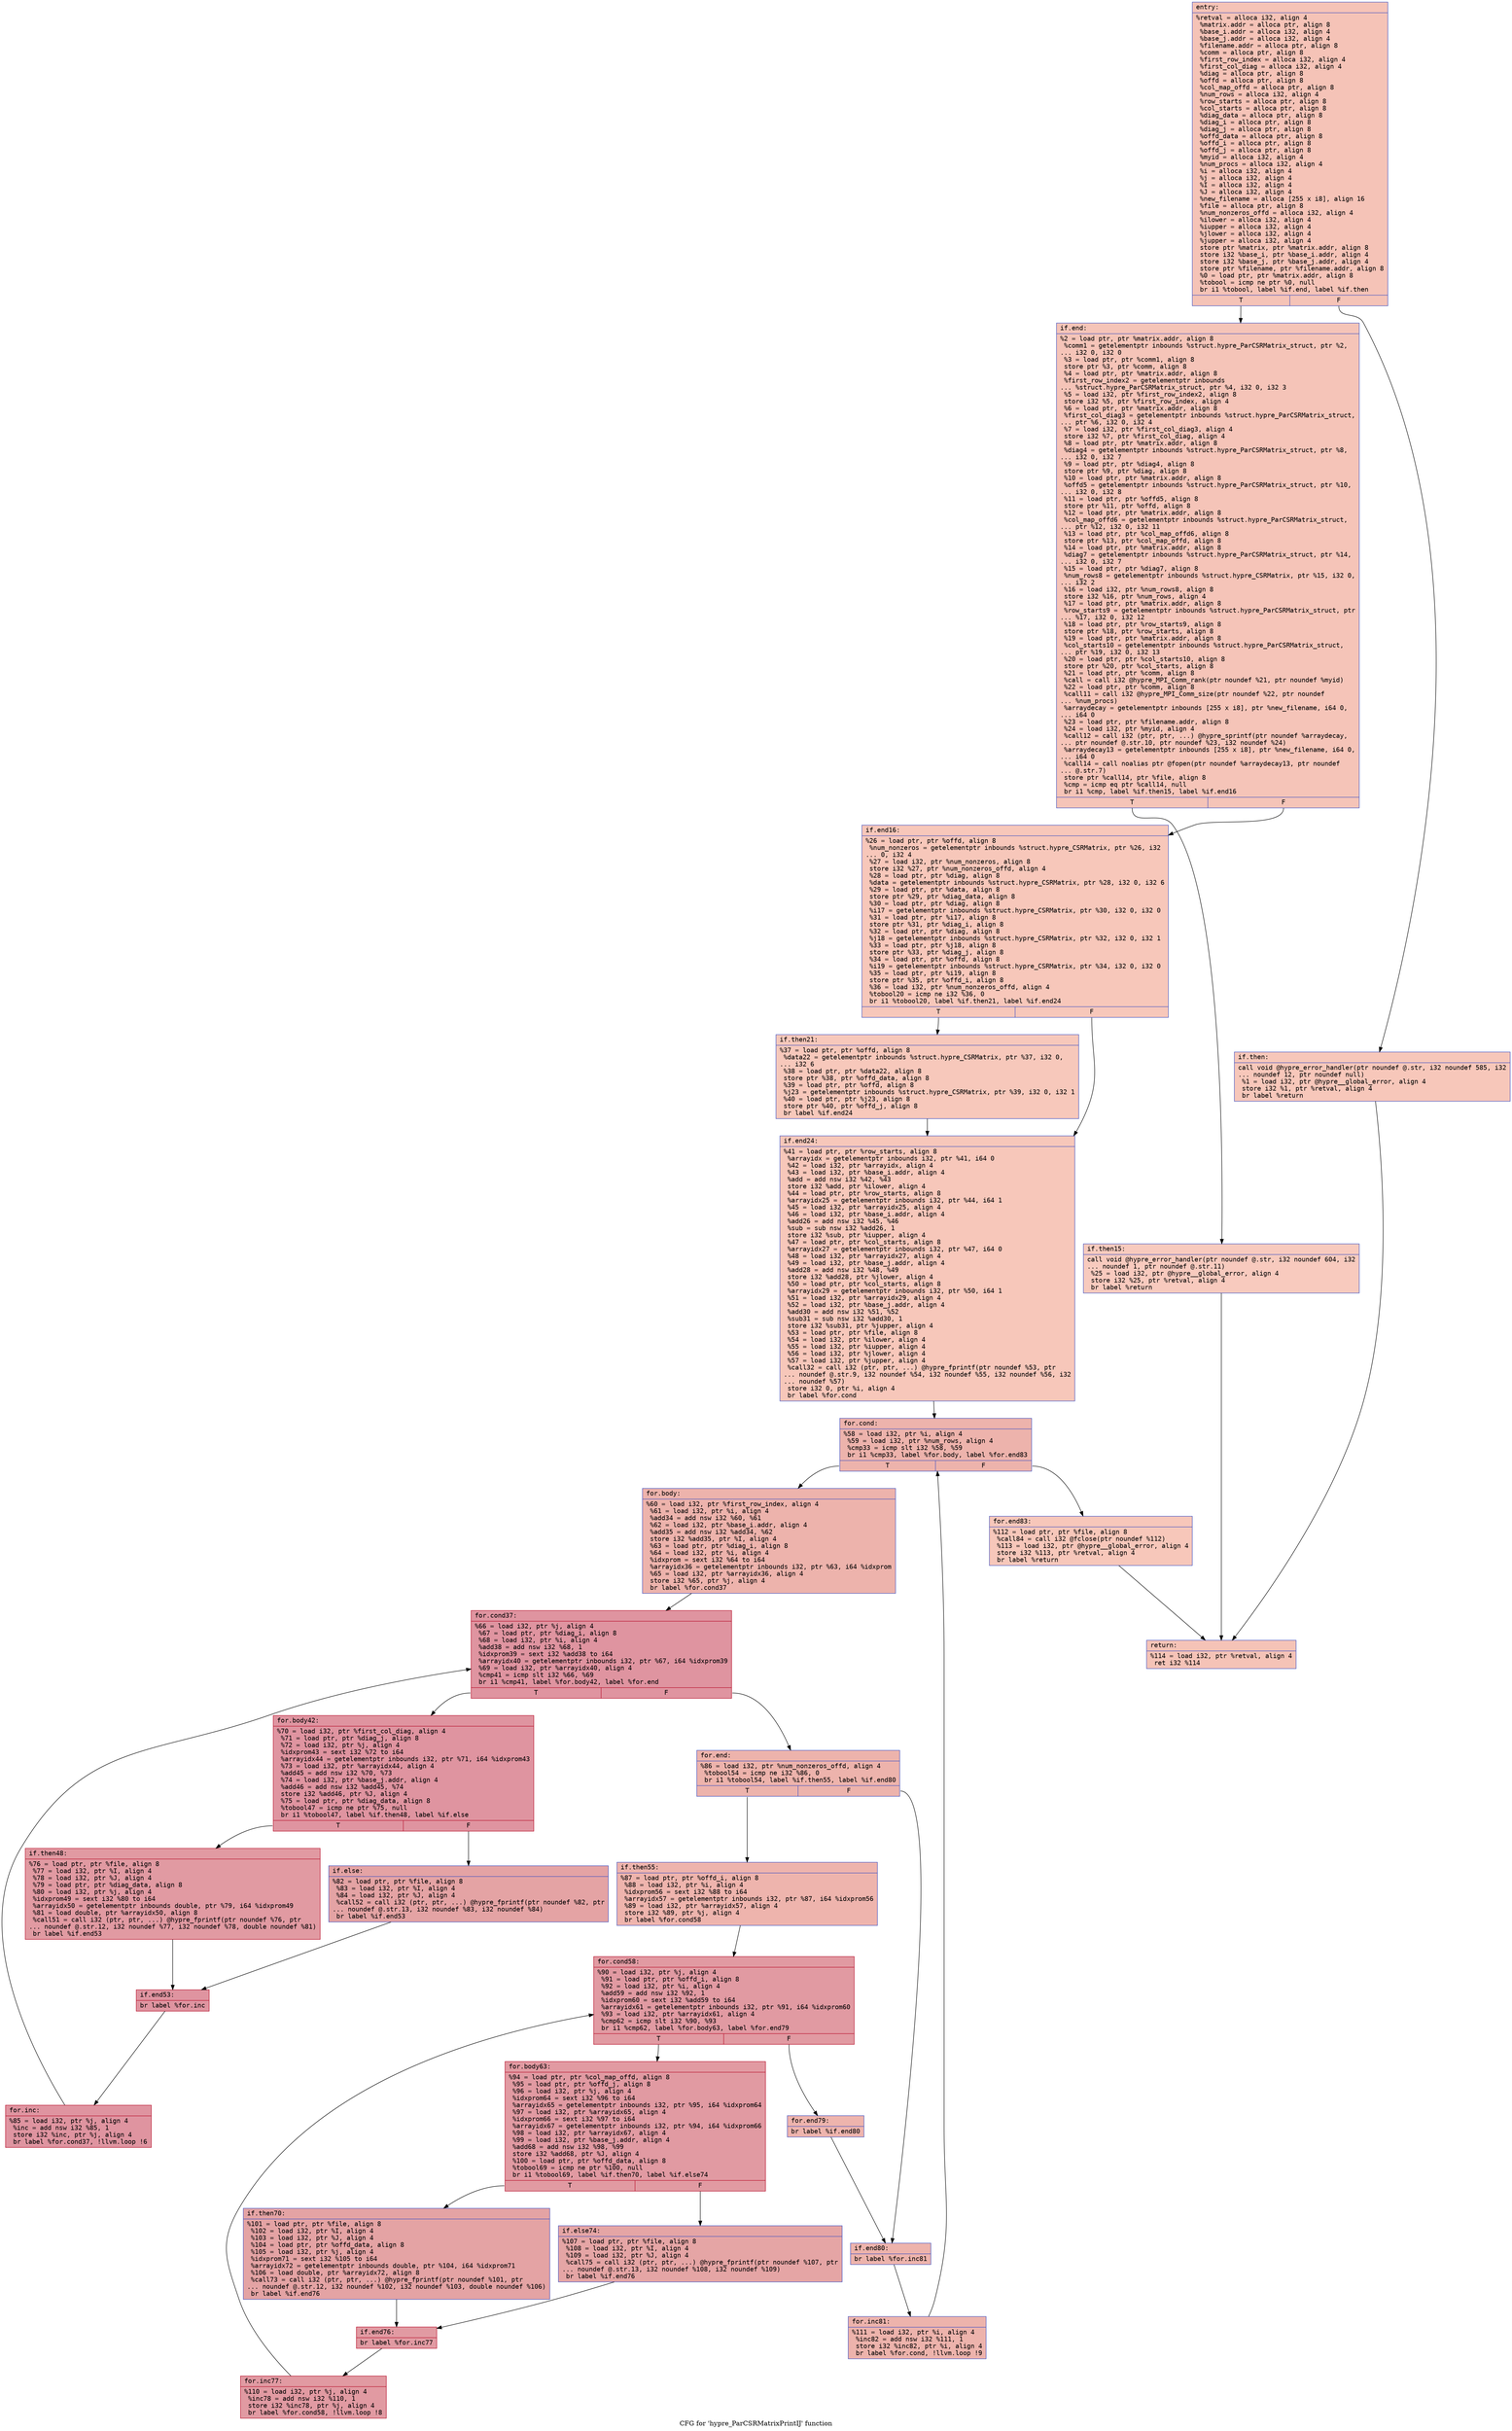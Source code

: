 digraph "CFG for 'hypre_ParCSRMatrixPrintIJ' function" {
	label="CFG for 'hypre_ParCSRMatrixPrintIJ' function";

	Node0x55b0c8146d40 [shape=record,color="#3d50c3ff", style=filled, fillcolor="#e8765c70" fontname="Courier",label="{entry:\l|  %retval = alloca i32, align 4\l  %matrix.addr = alloca ptr, align 8\l  %base_i.addr = alloca i32, align 4\l  %base_j.addr = alloca i32, align 4\l  %filename.addr = alloca ptr, align 8\l  %comm = alloca ptr, align 8\l  %first_row_index = alloca i32, align 4\l  %first_col_diag = alloca i32, align 4\l  %diag = alloca ptr, align 8\l  %offd = alloca ptr, align 8\l  %col_map_offd = alloca ptr, align 8\l  %num_rows = alloca i32, align 4\l  %row_starts = alloca ptr, align 8\l  %col_starts = alloca ptr, align 8\l  %diag_data = alloca ptr, align 8\l  %diag_i = alloca ptr, align 8\l  %diag_j = alloca ptr, align 8\l  %offd_data = alloca ptr, align 8\l  %offd_i = alloca ptr, align 8\l  %offd_j = alloca ptr, align 8\l  %myid = alloca i32, align 4\l  %num_procs = alloca i32, align 4\l  %i = alloca i32, align 4\l  %j = alloca i32, align 4\l  %I = alloca i32, align 4\l  %J = alloca i32, align 4\l  %new_filename = alloca [255 x i8], align 16\l  %file = alloca ptr, align 8\l  %num_nonzeros_offd = alloca i32, align 4\l  %ilower = alloca i32, align 4\l  %iupper = alloca i32, align 4\l  %jlower = alloca i32, align 4\l  %jupper = alloca i32, align 4\l  store ptr %matrix, ptr %matrix.addr, align 8\l  store i32 %base_i, ptr %base_i.addr, align 4\l  store i32 %base_j, ptr %base_j.addr, align 4\l  store ptr %filename, ptr %filename.addr, align 8\l  %0 = load ptr, ptr %matrix.addr, align 8\l  %tobool = icmp ne ptr %0, null\l  br i1 %tobool, label %if.end, label %if.then\l|{<s0>T|<s1>F}}"];
	Node0x55b0c8146d40:s0 -> Node0x55b0c8149990[tooltip="entry -> if.end\nProbability 62.50%" ];
	Node0x55b0c8146d40:s1 -> Node0x55b0c8149a00[tooltip="entry -> if.then\nProbability 37.50%" ];
	Node0x55b0c8149a00 [shape=record,color="#3d50c3ff", style=filled, fillcolor="#ec7f6370" fontname="Courier",label="{if.then:\l|  call void @hypre_error_handler(ptr noundef @.str, i32 noundef 585, i32\l... noundef 12, ptr noundef null)\l  %1 = load i32, ptr @hypre__global_error, align 4\l  store i32 %1, ptr %retval, align 4\l  br label %return\l}"];
	Node0x55b0c8149a00 -> Node0x55b0c8149e30[tooltip="if.then -> return\nProbability 100.00%" ];
	Node0x55b0c8149990 [shape=record,color="#3d50c3ff", style=filled, fillcolor="#e97a5f70" fontname="Courier",label="{if.end:\l|  %2 = load ptr, ptr %matrix.addr, align 8\l  %comm1 = getelementptr inbounds %struct.hypre_ParCSRMatrix_struct, ptr %2,\l... i32 0, i32 0\l  %3 = load ptr, ptr %comm1, align 8\l  store ptr %3, ptr %comm, align 8\l  %4 = load ptr, ptr %matrix.addr, align 8\l  %first_row_index2 = getelementptr inbounds\l... %struct.hypre_ParCSRMatrix_struct, ptr %4, i32 0, i32 3\l  %5 = load i32, ptr %first_row_index2, align 8\l  store i32 %5, ptr %first_row_index, align 4\l  %6 = load ptr, ptr %matrix.addr, align 8\l  %first_col_diag3 = getelementptr inbounds %struct.hypre_ParCSRMatrix_struct,\l... ptr %6, i32 0, i32 4\l  %7 = load i32, ptr %first_col_diag3, align 4\l  store i32 %7, ptr %first_col_diag, align 4\l  %8 = load ptr, ptr %matrix.addr, align 8\l  %diag4 = getelementptr inbounds %struct.hypre_ParCSRMatrix_struct, ptr %8,\l... i32 0, i32 7\l  %9 = load ptr, ptr %diag4, align 8\l  store ptr %9, ptr %diag, align 8\l  %10 = load ptr, ptr %matrix.addr, align 8\l  %offd5 = getelementptr inbounds %struct.hypre_ParCSRMatrix_struct, ptr %10,\l... i32 0, i32 8\l  %11 = load ptr, ptr %offd5, align 8\l  store ptr %11, ptr %offd, align 8\l  %12 = load ptr, ptr %matrix.addr, align 8\l  %col_map_offd6 = getelementptr inbounds %struct.hypre_ParCSRMatrix_struct,\l... ptr %12, i32 0, i32 11\l  %13 = load ptr, ptr %col_map_offd6, align 8\l  store ptr %13, ptr %col_map_offd, align 8\l  %14 = load ptr, ptr %matrix.addr, align 8\l  %diag7 = getelementptr inbounds %struct.hypre_ParCSRMatrix_struct, ptr %14,\l... i32 0, i32 7\l  %15 = load ptr, ptr %diag7, align 8\l  %num_rows8 = getelementptr inbounds %struct.hypre_CSRMatrix, ptr %15, i32 0,\l... i32 2\l  %16 = load i32, ptr %num_rows8, align 8\l  store i32 %16, ptr %num_rows, align 4\l  %17 = load ptr, ptr %matrix.addr, align 8\l  %row_starts9 = getelementptr inbounds %struct.hypre_ParCSRMatrix_struct, ptr\l... %17, i32 0, i32 12\l  %18 = load ptr, ptr %row_starts9, align 8\l  store ptr %18, ptr %row_starts, align 8\l  %19 = load ptr, ptr %matrix.addr, align 8\l  %col_starts10 = getelementptr inbounds %struct.hypre_ParCSRMatrix_struct,\l... ptr %19, i32 0, i32 13\l  %20 = load ptr, ptr %col_starts10, align 8\l  store ptr %20, ptr %col_starts, align 8\l  %21 = load ptr, ptr %comm, align 8\l  %call = call i32 @hypre_MPI_Comm_rank(ptr noundef %21, ptr noundef %myid)\l  %22 = load ptr, ptr %comm, align 8\l  %call11 = call i32 @hypre_MPI_Comm_size(ptr noundef %22, ptr noundef\l... %num_procs)\l  %arraydecay = getelementptr inbounds [255 x i8], ptr %new_filename, i64 0,\l... i64 0\l  %23 = load ptr, ptr %filename.addr, align 8\l  %24 = load i32, ptr %myid, align 4\l  %call12 = call i32 (ptr, ptr, ...) @hypre_sprintf(ptr noundef %arraydecay,\l... ptr noundef @.str.10, ptr noundef %23, i32 noundef %24)\l  %arraydecay13 = getelementptr inbounds [255 x i8], ptr %new_filename, i64 0,\l... i64 0\l  %call14 = call noalias ptr @fopen(ptr noundef %arraydecay13, ptr noundef\l... @.str.7)\l  store ptr %call14, ptr %file, align 8\l  %cmp = icmp eq ptr %call14, null\l  br i1 %cmp, label %if.then15, label %if.end16\l|{<s0>T|<s1>F}}"];
	Node0x55b0c8149990:s0 -> Node0x55b0c814c420[tooltip="if.end -> if.then15\nProbability 37.50%" ];
	Node0x55b0c8149990:s1 -> Node0x55b0c814c4a0[tooltip="if.end -> if.end16\nProbability 62.50%" ];
	Node0x55b0c814c420 [shape=record,color="#3d50c3ff", style=filled, fillcolor="#ef886b70" fontname="Courier",label="{if.then15:\l|  call void @hypre_error_handler(ptr noundef @.str, i32 noundef 604, i32\l... noundef 1, ptr noundef @.str.11)\l  %25 = load i32, ptr @hypre__global_error, align 4\l  store i32 %25, ptr %retval, align 4\l  br label %return\l}"];
	Node0x55b0c814c420 -> Node0x55b0c8149e30[tooltip="if.then15 -> return\nProbability 100.00%" ];
	Node0x55b0c814c4a0 [shape=record,color="#3d50c3ff", style=filled, fillcolor="#ec7f6370" fontname="Courier",label="{if.end16:\l|  %26 = load ptr, ptr %offd, align 8\l  %num_nonzeros = getelementptr inbounds %struct.hypre_CSRMatrix, ptr %26, i32\l... 0, i32 4\l  %27 = load i32, ptr %num_nonzeros, align 8\l  store i32 %27, ptr %num_nonzeros_offd, align 4\l  %28 = load ptr, ptr %diag, align 8\l  %data = getelementptr inbounds %struct.hypre_CSRMatrix, ptr %28, i32 0, i32 6\l  %29 = load ptr, ptr %data, align 8\l  store ptr %29, ptr %diag_data, align 8\l  %30 = load ptr, ptr %diag, align 8\l  %i17 = getelementptr inbounds %struct.hypre_CSRMatrix, ptr %30, i32 0, i32 0\l  %31 = load ptr, ptr %i17, align 8\l  store ptr %31, ptr %diag_i, align 8\l  %32 = load ptr, ptr %diag, align 8\l  %j18 = getelementptr inbounds %struct.hypre_CSRMatrix, ptr %32, i32 0, i32 1\l  %33 = load ptr, ptr %j18, align 8\l  store ptr %33, ptr %diag_j, align 8\l  %34 = load ptr, ptr %offd, align 8\l  %i19 = getelementptr inbounds %struct.hypre_CSRMatrix, ptr %34, i32 0, i32 0\l  %35 = load ptr, ptr %i19, align 8\l  store ptr %35, ptr %offd_i, align 8\l  %36 = load i32, ptr %num_nonzeros_offd, align 4\l  %tobool20 = icmp ne i32 %36, 0\l  br i1 %tobool20, label %if.then21, label %if.end24\l|{<s0>T|<s1>F}}"];
	Node0x55b0c814c4a0:s0 -> Node0x55b0c814d6b0[tooltip="if.end16 -> if.then21\nProbability 62.50%" ];
	Node0x55b0c814c4a0:s1 -> Node0x55b0c814d700[tooltip="if.end16 -> if.end24\nProbability 37.50%" ];
	Node0x55b0c814d6b0 [shape=record,color="#3d50c3ff", style=filled, fillcolor="#ed836670" fontname="Courier",label="{if.then21:\l|  %37 = load ptr, ptr %offd, align 8\l  %data22 = getelementptr inbounds %struct.hypre_CSRMatrix, ptr %37, i32 0,\l... i32 6\l  %38 = load ptr, ptr %data22, align 8\l  store ptr %38, ptr %offd_data, align 8\l  %39 = load ptr, ptr %offd, align 8\l  %j23 = getelementptr inbounds %struct.hypre_CSRMatrix, ptr %39, i32 0, i32 1\l  %40 = load ptr, ptr %j23, align 8\l  store ptr %40, ptr %offd_j, align 8\l  br label %if.end24\l}"];
	Node0x55b0c814d6b0 -> Node0x55b0c814d700[tooltip="if.then21 -> if.end24\nProbability 100.00%" ];
	Node0x55b0c814d700 [shape=record,color="#3d50c3ff", style=filled, fillcolor="#ec7f6370" fontname="Courier",label="{if.end24:\l|  %41 = load ptr, ptr %row_starts, align 8\l  %arrayidx = getelementptr inbounds i32, ptr %41, i64 0\l  %42 = load i32, ptr %arrayidx, align 4\l  %43 = load i32, ptr %base_i.addr, align 4\l  %add = add nsw i32 %42, %43\l  store i32 %add, ptr %ilower, align 4\l  %44 = load ptr, ptr %row_starts, align 8\l  %arrayidx25 = getelementptr inbounds i32, ptr %44, i64 1\l  %45 = load i32, ptr %arrayidx25, align 4\l  %46 = load i32, ptr %base_i.addr, align 4\l  %add26 = add nsw i32 %45, %46\l  %sub = sub nsw i32 %add26, 1\l  store i32 %sub, ptr %iupper, align 4\l  %47 = load ptr, ptr %col_starts, align 8\l  %arrayidx27 = getelementptr inbounds i32, ptr %47, i64 0\l  %48 = load i32, ptr %arrayidx27, align 4\l  %49 = load i32, ptr %base_j.addr, align 4\l  %add28 = add nsw i32 %48, %49\l  store i32 %add28, ptr %jlower, align 4\l  %50 = load ptr, ptr %col_starts, align 8\l  %arrayidx29 = getelementptr inbounds i32, ptr %50, i64 1\l  %51 = load i32, ptr %arrayidx29, align 4\l  %52 = load i32, ptr %base_j.addr, align 4\l  %add30 = add nsw i32 %51, %52\l  %sub31 = sub nsw i32 %add30, 1\l  store i32 %sub31, ptr %jupper, align 4\l  %53 = load ptr, ptr %file, align 8\l  %54 = load i32, ptr %ilower, align 4\l  %55 = load i32, ptr %iupper, align 4\l  %56 = load i32, ptr %jlower, align 4\l  %57 = load i32, ptr %jupper, align 4\l  %call32 = call i32 (ptr, ptr, ...) @hypre_fprintf(ptr noundef %53, ptr\l... noundef @.str.9, i32 noundef %54, i32 noundef %55, i32 noundef %56, i32\l... noundef %57)\l  store i32 0, ptr %i, align 4\l  br label %for.cond\l}"];
	Node0x55b0c814d700 -> Node0x55b0c814fa60[tooltip="if.end24 -> for.cond\nProbability 100.00%" ];
	Node0x55b0c814fa60 [shape=record,color="#3d50c3ff", style=filled, fillcolor="#d6524470" fontname="Courier",label="{for.cond:\l|  %58 = load i32, ptr %i, align 4\l  %59 = load i32, ptr %num_rows, align 4\l  %cmp33 = icmp slt i32 %58, %59\l  br i1 %cmp33, label %for.body, label %for.end83\l|{<s0>T|<s1>F}}"];
	Node0x55b0c814fa60:s0 -> Node0x55b0c814fd00[tooltip="for.cond -> for.body\nProbability 96.88%" ];
	Node0x55b0c814fa60:s1 -> Node0x55b0c814fd80[tooltip="for.cond -> for.end83\nProbability 3.12%" ];
	Node0x55b0c814fd00 [shape=record,color="#3d50c3ff", style=filled, fillcolor="#d6524470" fontname="Courier",label="{for.body:\l|  %60 = load i32, ptr %first_row_index, align 4\l  %61 = load i32, ptr %i, align 4\l  %add34 = add nsw i32 %60, %61\l  %62 = load i32, ptr %base_i.addr, align 4\l  %add35 = add nsw i32 %add34, %62\l  store i32 %add35, ptr %I, align 4\l  %63 = load ptr, ptr %diag_i, align 8\l  %64 = load i32, ptr %i, align 4\l  %idxprom = sext i32 %64 to i64\l  %arrayidx36 = getelementptr inbounds i32, ptr %63, i64 %idxprom\l  %65 = load i32, ptr %arrayidx36, align 4\l  store i32 %65, ptr %j, align 4\l  br label %for.cond37\l}"];
	Node0x55b0c814fd00 -> Node0x55b0c81505b0[tooltip="for.body -> for.cond37\nProbability 100.00%" ];
	Node0x55b0c81505b0 [shape=record,color="#b70d28ff", style=filled, fillcolor="#b70d2870" fontname="Courier",label="{for.cond37:\l|  %66 = load i32, ptr %j, align 4\l  %67 = load ptr, ptr %diag_i, align 8\l  %68 = load i32, ptr %i, align 4\l  %add38 = add nsw i32 %68, 1\l  %idxprom39 = sext i32 %add38 to i64\l  %arrayidx40 = getelementptr inbounds i32, ptr %67, i64 %idxprom39\l  %69 = load i32, ptr %arrayidx40, align 4\l  %cmp41 = icmp slt i32 %66, %69\l  br i1 %cmp41, label %for.body42, label %for.end\l|{<s0>T|<s1>F}}"];
	Node0x55b0c81505b0:s0 -> Node0x55b0c8150b70[tooltip="for.cond37 -> for.body42\nProbability 96.88%" ];
	Node0x55b0c81505b0:s1 -> Node0x55b0c8150bf0[tooltip="for.cond37 -> for.end\nProbability 3.12%" ];
	Node0x55b0c8150b70 [shape=record,color="#b70d28ff", style=filled, fillcolor="#b70d2870" fontname="Courier",label="{for.body42:\l|  %70 = load i32, ptr %first_col_diag, align 4\l  %71 = load ptr, ptr %diag_j, align 8\l  %72 = load i32, ptr %j, align 4\l  %idxprom43 = sext i32 %72 to i64\l  %arrayidx44 = getelementptr inbounds i32, ptr %71, i64 %idxprom43\l  %73 = load i32, ptr %arrayidx44, align 4\l  %add45 = add nsw i32 %70, %73\l  %74 = load i32, ptr %base_j.addr, align 4\l  %add46 = add nsw i32 %add45, %74\l  store i32 %add46, ptr %J, align 4\l  %75 = load ptr, ptr %diag_data, align 8\l  %tobool47 = icmp ne ptr %75, null\l  br i1 %tobool47, label %if.then48, label %if.else\l|{<s0>T|<s1>F}}"];
	Node0x55b0c8150b70:s0 -> Node0x55b0c8151ac0[tooltip="for.body42 -> if.then48\nProbability 62.50%" ];
	Node0x55b0c8150b70:s1 -> Node0x55b0c8151b40[tooltip="for.body42 -> if.else\nProbability 37.50%" ];
	Node0x55b0c8151ac0 [shape=record,color="#b70d28ff", style=filled, fillcolor="#bb1b2c70" fontname="Courier",label="{if.then48:\l|  %76 = load ptr, ptr %file, align 8\l  %77 = load i32, ptr %I, align 4\l  %78 = load i32, ptr %J, align 4\l  %79 = load ptr, ptr %diag_data, align 8\l  %80 = load i32, ptr %j, align 4\l  %idxprom49 = sext i32 %80 to i64\l  %arrayidx50 = getelementptr inbounds double, ptr %79, i64 %idxprom49\l  %81 = load double, ptr %arrayidx50, align 8\l  %call51 = call i32 (ptr, ptr, ...) @hypre_fprintf(ptr noundef %76, ptr\l... noundef @.str.12, i32 noundef %77, i32 noundef %78, double noundef %81)\l  br label %if.end53\l}"];
	Node0x55b0c8151ac0 -> Node0x55b0c8152180[tooltip="if.then48 -> if.end53\nProbability 100.00%" ];
	Node0x55b0c8151b40 [shape=record,color="#3d50c3ff", style=filled, fillcolor="#c32e3170" fontname="Courier",label="{if.else:\l|  %82 = load ptr, ptr %file, align 8\l  %83 = load i32, ptr %I, align 4\l  %84 = load i32, ptr %J, align 4\l  %call52 = call i32 (ptr, ptr, ...) @hypre_fprintf(ptr noundef %82, ptr\l... noundef @.str.13, i32 noundef %83, i32 noundef %84)\l  br label %if.end53\l}"];
	Node0x55b0c8151b40 -> Node0x55b0c8152180[tooltip="if.else -> if.end53\nProbability 100.00%" ];
	Node0x55b0c8152180 [shape=record,color="#b70d28ff", style=filled, fillcolor="#b70d2870" fontname="Courier",label="{if.end53:\l|  br label %for.inc\l}"];
	Node0x55b0c8152180 -> Node0x55b0c81525d0[tooltip="if.end53 -> for.inc\nProbability 100.00%" ];
	Node0x55b0c81525d0 [shape=record,color="#b70d28ff", style=filled, fillcolor="#b70d2870" fontname="Courier",label="{for.inc:\l|  %85 = load i32, ptr %j, align 4\l  %inc = add nsw i32 %85, 1\l  store i32 %inc, ptr %j, align 4\l  br label %for.cond37, !llvm.loop !6\l}"];
	Node0x55b0c81525d0 -> Node0x55b0c81505b0[tooltip="for.inc -> for.cond37\nProbability 100.00%" ];
	Node0x55b0c8150bf0 [shape=record,color="#3d50c3ff", style=filled, fillcolor="#d6524470" fontname="Courier",label="{for.end:\l|  %86 = load i32, ptr %num_nonzeros_offd, align 4\l  %tobool54 = icmp ne i32 %86, 0\l  br i1 %tobool54, label %if.then55, label %if.end80\l|{<s0>T|<s1>F}}"];
	Node0x55b0c8150bf0:s0 -> Node0x55b0c8152bb0[tooltip="for.end -> if.then55\nProbability 62.50%" ];
	Node0x55b0c8150bf0:s1 -> Node0x55b0c8152c00[tooltip="for.end -> if.end80\nProbability 37.50%" ];
	Node0x55b0c8152bb0 [shape=record,color="#3d50c3ff", style=filled, fillcolor="#d8564670" fontname="Courier",label="{if.then55:\l|  %87 = load ptr, ptr %offd_i, align 8\l  %88 = load i32, ptr %i, align 4\l  %idxprom56 = sext i32 %88 to i64\l  %arrayidx57 = getelementptr inbounds i32, ptr %87, i64 %idxprom56\l  %89 = load i32, ptr %arrayidx57, align 4\l  store i32 %89, ptr %j, align 4\l  br label %for.cond58\l}"];
	Node0x55b0c8152bb0 -> Node0x55b0c81530c0[tooltip="if.then55 -> for.cond58\nProbability 100.00%" ];
	Node0x55b0c81530c0 [shape=record,color="#b70d28ff", style=filled, fillcolor="#bb1b2c70" fontname="Courier",label="{for.cond58:\l|  %90 = load i32, ptr %j, align 4\l  %91 = load ptr, ptr %offd_i, align 8\l  %92 = load i32, ptr %i, align 4\l  %add59 = add nsw i32 %92, 1\l  %idxprom60 = sext i32 %add59 to i64\l  %arrayidx61 = getelementptr inbounds i32, ptr %91, i64 %idxprom60\l  %93 = load i32, ptr %arrayidx61, align 4\l  %cmp62 = icmp slt i32 %90, %93\l  br i1 %cmp62, label %for.body63, label %for.end79\l|{<s0>T|<s1>F}}"];
	Node0x55b0c81530c0:s0 -> Node0x55b0c8153680[tooltip="for.cond58 -> for.body63\nProbability 96.88%" ];
	Node0x55b0c81530c0:s1 -> Node0x55b0c8153700[tooltip="for.cond58 -> for.end79\nProbability 3.12%" ];
	Node0x55b0c8153680 [shape=record,color="#b70d28ff", style=filled, fillcolor="#bb1b2c70" fontname="Courier",label="{for.body63:\l|  %94 = load ptr, ptr %col_map_offd, align 8\l  %95 = load ptr, ptr %offd_j, align 8\l  %96 = load i32, ptr %j, align 4\l  %idxprom64 = sext i32 %96 to i64\l  %arrayidx65 = getelementptr inbounds i32, ptr %95, i64 %idxprom64\l  %97 = load i32, ptr %arrayidx65, align 4\l  %idxprom66 = sext i32 %97 to i64\l  %arrayidx67 = getelementptr inbounds i32, ptr %94, i64 %idxprom66\l  %98 = load i32, ptr %arrayidx67, align 4\l  %99 = load i32, ptr %base_j.addr, align 4\l  %add68 = add nsw i32 %98, %99\l  store i32 %add68, ptr %J, align 4\l  %100 = load ptr, ptr %offd_data, align 8\l  %tobool69 = icmp ne ptr %100, null\l  br i1 %tobool69, label %if.then70, label %if.else74\l|{<s0>T|<s1>F}}"];
	Node0x55b0c8153680:s0 -> Node0x55b0c814ed80[tooltip="for.body63 -> if.then70\nProbability 62.50%" ];
	Node0x55b0c8153680:s1 -> Node0x55b0c8154940[tooltip="for.body63 -> if.else74\nProbability 37.50%" ];
	Node0x55b0c814ed80 [shape=record,color="#3d50c3ff", style=filled, fillcolor="#c32e3170" fontname="Courier",label="{if.then70:\l|  %101 = load ptr, ptr %file, align 8\l  %102 = load i32, ptr %I, align 4\l  %103 = load i32, ptr %J, align 4\l  %104 = load ptr, ptr %offd_data, align 8\l  %105 = load i32, ptr %j, align 4\l  %idxprom71 = sext i32 %105 to i64\l  %arrayidx72 = getelementptr inbounds double, ptr %104, i64 %idxprom71\l  %106 = load double, ptr %arrayidx72, align 8\l  %call73 = call i32 (ptr, ptr, ...) @hypre_fprintf(ptr noundef %101, ptr\l... noundef @.str.12, i32 noundef %102, i32 noundef %103, double noundef %106)\l  br label %if.end76\l}"];
	Node0x55b0c814ed80 -> Node0x55b0c81550b0[tooltip="if.then70 -> if.end76\nProbability 100.00%" ];
	Node0x55b0c8154940 [shape=record,color="#3d50c3ff", style=filled, fillcolor="#c5333470" fontname="Courier",label="{if.else74:\l|  %107 = load ptr, ptr %file, align 8\l  %108 = load i32, ptr %I, align 4\l  %109 = load i32, ptr %J, align 4\l  %call75 = call i32 (ptr, ptr, ...) @hypre_fprintf(ptr noundef %107, ptr\l... noundef @.str.13, i32 noundef %108, i32 noundef %109)\l  br label %if.end76\l}"];
	Node0x55b0c8154940 -> Node0x55b0c81550b0[tooltip="if.else74 -> if.end76\nProbability 100.00%" ];
	Node0x55b0c81550b0 [shape=record,color="#b70d28ff", style=filled, fillcolor="#bb1b2c70" fontname="Courier",label="{if.end76:\l|  br label %for.inc77\l}"];
	Node0x55b0c81550b0 -> Node0x55b0c8155500[tooltip="if.end76 -> for.inc77\nProbability 100.00%" ];
	Node0x55b0c8155500 [shape=record,color="#b70d28ff", style=filled, fillcolor="#bb1b2c70" fontname="Courier",label="{for.inc77:\l|  %110 = load i32, ptr %j, align 4\l  %inc78 = add nsw i32 %110, 1\l  store i32 %inc78, ptr %j, align 4\l  br label %for.cond58, !llvm.loop !8\l}"];
	Node0x55b0c8155500 -> Node0x55b0c81530c0[tooltip="for.inc77 -> for.cond58\nProbability 100.00%" ];
	Node0x55b0c8153700 [shape=record,color="#3d50c3ff", style=filled, fillcolor="#d8564670" fontname="Courier",label="{for.end79:\l|  br label %if.end80\l}"];
	Node0x55b0c8153700 -> Node0x55b0c8152c00[tooltip="for.end79 -> if.end80\nProbability 100.00%" ];
	Node0x55b0c8152c00 [shape=record,color="#3d50c3ff", style=filled, fillcolor="#d6524470" fontname="Courier",label="{if.end80:\l|  br label %for.inc81\l}"];
	Node0x55b0c8152c00 -> Node0x55b0c81559f0[tooltip="if.end80 -> for.inc81\nProbability 100.00%" ];
	Node0x55b0c81559f0 [shape=record,color="#3d50c3ff", style=filled, fillcolor="#d6524470" fontname="Courier",label="{for.inc81:\l|  %111 = load i32, ptr %i, align 4\l  %inc82 = add nsw i32 %111, 1\l  store i32 %inc82, ptr %i, align 4\l  br label %for.cond, !llvm.loop !9\l}"];
	Node0x55b0c81559f0 -> Node0x55b0c814fa60[tooltip="for.inc81 -> for.cond\nProbability 100.00%" ];
	Node0x55b0c814fd80 [shape=record,color="#3d50c3ff", style=filled, fillcolor="#ec7f6370" fontname="Courier",label="{for.end83:\l|  %112 = load ptr, ptr %file, align 8\l  %call84 = call i32 @fclose(ptr noundef %112)\l  %113 = load i32, ptr @hypre__global_error, align 4\l  store i32 %113, ptr %retval, align 4\l  br label %return\l}"];
	Node0x55b0c814fd80 -> Node0x55b0c8149e30[tooltip="for.end83 -> return\nProbability 100.00%" ];
	Node0x55b0c8149e30 [shape=record,color="#3d50c3ff", style=filled, fillcolor="#e8765c70" fontname="Courier",label="{return:\l|  %114 = load i32, ptr %retval, align 4\l  ret i32 %114\l}"];
}
